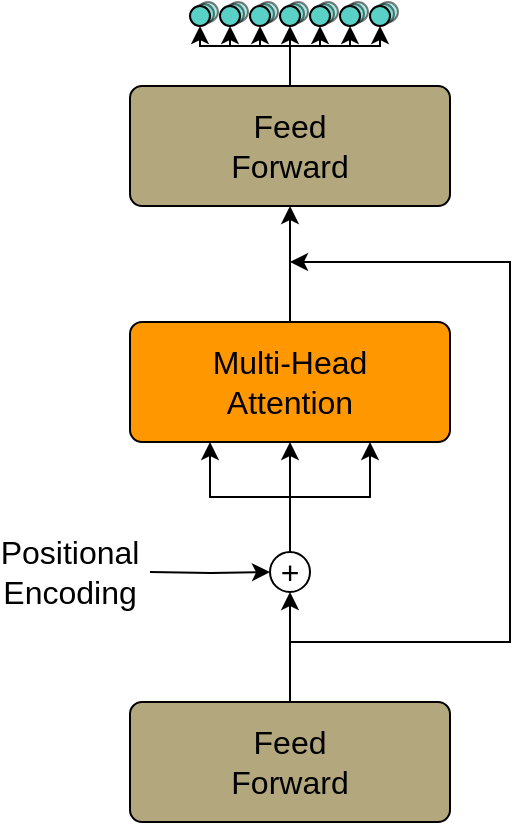 <mxfile version="20.3.0" type="device"><diagram id="klvkklnFAffOvaCgFGIa" name="Page-1"><mxGraphModel dx="673" dy="618" grid="1" gridSize="10" guides="1" tooltips="1" connect="1" arrows="1" fold="1" page="1" pageScale="1" pageWidth="827" pageHeight="1169" math="0" shadow="0"><root><mxCell id="0"/><mxCell id="1" parent="0"/><mxCell id="UeBbm9h1iTQVCnGXiGSM-22" value="" style="ellipse;whiteSpace=wrap;html=1;strokeColor=#000000;fontSize=16;fillColor=#59D1C6;fillOpacity=50;strokeOpacity=50;" parent="1" vertex="1"><mxGeometry x="349" y="150" width="10" height="10" as="geometry"/></mxCell><mxCell id="UeBbm9h1iTQVCnGXiGSM-23" value="" style="ellipse;whiteSpace=wrap;html=1;strokeColor=#000000;fontSize=16;fillColor=#59D1C6;fillOpacity=50;strokeOpacity=50;" parent="1" vertex="1"><mxGeometry x="364" y="150" width="10" height="10" as="geometry"/></mxCell><mxCell id="UeBbm9h1iTQVCnGXiGSM-24" value="" style="ellipse;whiteSpace=wrap;html=1;strokeColor=#000000;fontSize=16;fillColor=#59D1C6;fillOpacity=50;strokeOpacity=50;" parent="1" vertex="1"><mxGeometry x="334" y="150" width="10" height="10" as="geometry"/></mxCell><mxCell id="UeBbm9h1iTQVCnGXiGSM-25" value="" style="ellipse;whiteSpace=wrap;html=1;strokeColor=#000000;fontSize=16;fillColor=#59D1C6;fillOpacity=50;strokeOpacity=50;" parent="1" vertex="1"><mxGeometry x="319" y="150" width="10" height="10" as="geometry"/></mxCell><mxCell id="UeBbm9h1iTQVCnGXiGSM-26" value="" style="ellipse;whiteSpace=wrap;html=1;strokeColor=#000000;fontSize=16;fillColor=#59D1C6;fillOpacity=50;strokeOpacity=50;" parent="1" vertex="1"><mxGeometry x="304" y="150" width="10" height="10" as="geometry"/></mxCell><mxCell id="UeBbm9h1iTQVCnGXiGSM-27" value="" style="ellipse;whiteSpace=wrap;html=1;strokeColor=#000000;fontSize=16;fillColor=#59D1C6;fillOpacity=50;strokeOpacity=50;" parent="1" vertex="1"><mxGeometry x="379" y="150" width="10" height="10" as="geometry"/></mxCell><mxCell id="UeBbm9h1iTQVCnGXiGSM-28" value="" style="ellipse;whiteSpace=wrap;html=1;strokeColor=#000000;fontSize=16;fillColor=#59D1C6;fillOpacity=50;strokeOpacity=50;" parent="1" vertex="1"><mxGeometry x="394" y="150" width="10" height="10" as="geometry"/></mxCell><mxCell id="UeBbm9h1iTQVCnGXiGSM-1" value="" style="ellipse;whiteSpace=wrap;html=1;strokeColor=#000000;fontSize=16;fillColor=#59D1C6;fillOpacity=50;strokeOpacity=50;" parent="1" vertex="1"><mxGeometry x="347" y="151" width="10" height="10" as="geometry"/></mxCell><mxCell id="UeBbm9h1iTQVCnGXiGSM-2" value="" style="ellipse;whiteSpace=wrap;html=1;strokeColor=#000000;fontSize=16;fillColor=#59D1C6;fillOpacity=50;strokeOpacity=50;" parent="1" vertex="1"><mxGeometry x="362" y="151" width="10" height="10" as="geometry"/></mxCell><mxCell id="UeBbm9h1iTQVCnGXiGSM-3" value="" style="ellipse;whiteSpace=wrap;html=1;strokeColor=#000000;fontSize=16;fillColor=#59D1C6;fillOpacity=50;strokeOpacity=50;" parent="1" vertex="1"><mxGeometry x="332" y="151" width="10" height="10" as="geometry"/></mxCell><mxCell id="UeBbm9h1iTQVCnGXiGSM-4" value="" style="ellipse;whiteSpace=wrap;html=1;strokeColor=#000000;fontSize=16;fillColor=#59D1C6;fillOpacity=50;strokeOpacity=50;" parent="1" vertex="1"><mxGeometry x="317" y="151" width="10" height="10" as="geometry"/></mxCell><mxCell id="UeBbm9h1iTQVCnGXiGSM-5" value="" style="ellipse;whiteSpace=wrap;html=1;strokeColor=#000000;fontSize=16;fillColor=#59D1C6;fillOpacity=50;strokeOpacity=50;" parent="1" vertex="1"><mxGeometry x="302" y="151" width="10" height="10" as="geometry"/></mxCell><mxCell id="UeBbm9h1iTQVCnGXiGSM-6" value="" style="ellipse;whiteSpace=wrap;html=1;strokeColor=#000000;fontSize=16;fillColor=#59D1C6;fillOpacity=50;strokeOpacity=50;" parent="1" vertex="1"><mxGeometry x="377" y="151" width="10" height="10" as="geometry"/></mxCell><mxCell id="UeBbm9h1iTQVCnGXiGSM-7" value="" style="ellipse;whiteSpace=wrap;html=1;strokeColor=#000000;fontSize=16;fillColor=#59D1C6;fillOpacity=50;strokeOpacity=50;" parent="1" vertex="1"><mxGeometry x="392" y="151" width="10" height="10" as="geometry"/></mxCell><mxCell id="01JLeWcRWcGXAom871J8-11" style="edgeStyle=orthogonalEdgeStyle;rounded=0;orthogonalLoop=1;jettySize=auto;html=1;entryX=0.5;entryY=1;entryDx=0;entryDy=0;fontSize=16;" parent="1" source="01JLeWcRWcGXAom871J8-1" target="01JLeWcRWcGXAom871J8-10" edge="1"><mxGeometry relative="1" as="geometry"/></mxCell><mxCell id="01JLeWcRWcGXAom871J8-1" value="Multi-Head&lt;br style=&quot;font-size: 16px;&quot;&gt;Attention" style="rounded=1;whiteSpace=wrap;html=1;arcSize=10;strokeColor=#000000;fillColor=#FF9800;fontSize=16;" parent="1" vertex="1"><mxGeometry x="270" y="310" width="160" height="60" as="geometry"/></mxCell><mxCell id="01JLeWcRWcGXAom871J8-4" style="edgeStyle=orthogonalEdgeStyle;rounded=0;orthogonalLoop=1;jettySize=auto;html=1;entryX=0.5;entryY=1;entryDx=0;entryDy=0;fontSize=16;" parent="1" source="01JLeWcRWcGXAom871J8-2" target="01JLeWcRWcGXAom871J8-3" edge="1"><mxGeometry relative="1" as="geometry"/></mxCell><mxCell id="mgTwH9zDd76ZhO5hAdIv-1" style="edgeStyle=orthogonalEdgeStyle;rounded=0;orthogonalLoop=1;jettySize=auto;html=1;" edge="1" parent="1" source="01JLeWcRWcGXAom871J8-2"><mxGeometry relative="1" as="geometry"><mxPoint x="350" y="280" as="targetPoint"/><Array as="points"><mxPoint x="350" y="470"/><mxPoint x="460" y="470"/><mxPoint x="460" y="280"/></Array></mxGeometry></mxCell><mxCell id="01JLeWcRWcGXAom871J8-2" value="Feed&lt;br&gt;Forward" style="rounded=1;whiteSpace=wrap;html=1;arcSize=10;strokeColor=#000000;fillColor=#B3A77D;fontSize=16;" parent="1" vertex="1"><mxGeometry x="270" y="500" width="160" height="60" as="geometry"/></mxCell><mxCell id="01JLeWcRWcGXAom871J8-7" style="edgeStyle=orthogonalEdgeStyle;rounded=0;orthogonalLoop=1;jettySize=auto;html=1;entryX=0.5;entryY=1;entryDx=0;entryDy=0;fontSize=16;" parent="1" source="01JLeWcRWcGXAom871J8-3" target="01JLeWcRWcGXAom871J8-1" edge="1"><mxGeometry relative="1" as="geometry"/></mxCell><mxCell id="01JLeWcRWcGXAom871J8-8" style="edgeStyle=orthogonalEdgeStyle;rounded=0;orthogonalLoop=1;jettySize=auto;html=1;entryX=0.75;entryY=1;entryDx=0;entryDy=0;fontSize=16;" parent="1" source="01JLeWcRWcGXAom871J8-3" target="01JLeWcRWcGXAom871J8-1" edge="1"><mxGeometry relative="1" as="geometry"/></mxCell><mxCell id="01JLeWcRWcGXAom871J8-9" style="edgeStyle=orthogonalEdgeStyle;rounded=0;orthogonalLoop=1;jettySize=auto;html=1;entryX=0.25;entryY=1;entryDx=0;entryDy=0;fontSize=16;" parent="1" source="01JLeWcRWcGXAom871J8-3" target="01JLeWcRWcGXAom871J8-1" edge="1"><mxGeometry relative="1" as="geometry"/></mxCell><mxCell id="01JLeWcRWcGXAom871J8-3" value="+" style="ellipse;whiteSpace=wrap;html=1;strokeColor=#000000;fontSize=16;fillColor=none;" parent="1" vertex="1"><mxGeometry x="340" y="425" width="20" height="20" as="geometry"/></mxCell><mxCell id="01JLeWcRWcGXAom871J8-6" style="edgeStyle=orthogonalEdgeStyle;rounded=0;orthogonalLoop=1;jettySize=auto;html=1;entryX=0;entryY=0.5;entryDx=0;entryDy=0;fontSize=16;" parent="1" target="01JLeWcRWcGXAom871J8-3" edge="1"><mxGeometry relative="1" as="geometry"><mxPoint x="280" y="435" as="sourcePoint"/></mxGeometry></mxCell><mxCell id="01JLeWcRWcGXAom871J8-5" value="Positional&lt;br&gt;Encoding" style="text;html=1;strokeColor=none;fillColor=none;align=center;verticalAlign=middle;whiteSpace=wrap;rounded=0;fontSize=16;" parent="1" vertex="1"><mxGeometry x="210" y="420" width="60" height="30" as="geometry"/></mxCell><mxCell id="01JLeWcRWcGXAom871J8-21" style="edgeStyle=orthogonalEdgeStyle;rounded=0;orthogonalLoop=1;jettySize=auto;html=1;entryX=0.5;entryY=1;entryDx=0;entryDy=0;fontSize=16;" parent="1" source="01JLeWcRWcGXAom871J8-10" target="01JLeWcRWcGXAom871J8-13" edge="1"><mxGeometry relative="1" as="geometry"/></mxCell><mxCell id="01JLeWcRWcGXAom871J8-22" style="edgeStyle=orthogonalEdgeStyle;rounded=0;orthogonalLoop=1;jettySize=auto;html=1;entryX=0.5;entryY=1;entryDx=0;entryDy=0;fontSize=16;" parent="1" source="01JLeWcRWcGXAom871J8-10" target="01JLeWcRWcGXAom871J8-14" edge="1"><mxGeometry relative="1" as="geometry"/></mxCell><mxCell id="01JLeWcRWcGXAom871J8-23" style="edgeStyle=orthogonalEdgeStyle;rounded=0;orthogonalLoop=1;jettySize=auto;html=1;entryX=0.5;entryY=1;entryDx=0;entryDy=0;fontSize=16;" parent="1" source="01JLeWcRWcGXAom871J8-10" target="01JLeWcRWcGXAom871J8-19" edge="1"><mxGeometry relative="1" as="geometry"/></mxCell><mxCell id="01JLeWcRWcGXAom871J8-24" style="edgeStyle=orthogonalEdgeStyle;rounded=0;orthogonalLoop=1;jettySize=auto;html=1;entryX=0.5;entryY=1;entryDx=0;entryDy=0;fontSize=16;" parent="1" source="01JLeWcRWcGXAom871J8-10" target="01JLeWcRWcGXAom871J8-20" edge="1"><mxGeometry relative="1" as="geometry"/></mxCell><mxCell id="01JLeWcRWcGXAom871J8-25" style="edgeStyle=orthogonalEdgeStyle;rounded=0;orthogonalLoop=1;jettySize=auto;html=1;entryX=0.5;entryY=1;entryDx=0;entryDy=0;fontSize=16;" parent="1" source="01JLeWcRWcGXAom871J8-10" target="01JLeWcRWcGXAom871J8-15" edge="1"><mxGeometry relative="1" as="geometry"/></mxCell><mxCell id="01JLeWcRWcGXAom871J8-26" style="edgeStyle=orthogonalEdgeStyle;rounded=0;orthogonalLoop=1;jettySize=auto;html=1;entryX=0.5;entryY=1;entryDx=0;entryDy=0;fontSize=16;" parent="1" source="01JLeWcRWcGXAom871J8-10" target="01JLeWcRWcGXAom871J8-16" edge="1"><mxGeometry relative="1" as="geometry"/></mxCell><mxCell id="01JLeWcRWcGXAom871J8-27" style="edgeStyle=orthogonalEdgeStyle;rounded=0;orthogonalLoop=1;jettySize=auto;html=1;entryX=0.5;entryY=1;entryDx=0;entryDy=0;fontSize=16;" parent="1" source="01JLeWcRWcGXAom871J8-10" target="01JLeWcRWcGXAom871J8-18" edge="1"><mxGeometry relative="1" as="geometry"/></mxCell><mxCell id="01JLeWcRWcGXAom871J8-10" value="Feed&lt;br&gt;Forward" style="rounded=1;whiteSpace=wrap;html=1;arcSize=10;strokeColor=#000000;fillColor=#B3A77D;fontSize=16;" parent="1" vertex="1"><mxGeometry x="270" y="192" width="160" height="60" as="geometry"/></mxCell><mxCell id="01JLeWcRWcGXAom871J8-13" value="" style="ellipse;whiteSpace=wrap;html=1;strokeColor=#000000;fontSize=16;fillColor=#59D1C6;" parent="1" vertex="1"><mxGeometry x="345" y="152" width="10" height="10" as="geometry"/></mxCell><mxCell id="01JLeWcRWcGXAom871J8-14" value="" style="ellipse;whiteSpace=wrap;html=1;strokeColor=#000000;fontSize=16;fillColor=#59D1C6;" parent="1" vertex="1"><mxGeometry x="360" y="152" width="10" height="10" as="geometry"/></mxCell><mxCell id="01JLeWcRWcGXAom871J8-15" value="" style="ellipse;whiteSpace=wrap;html=1;strokeColor=#000000;fontSize=16;fillColor=#59D1C6;" parent="1" vertex="1"><mxGeometry x="330" y="152" width="10" height="10" as="geometry"/></mxCell><mxCell id="01JLeWcRWcGXAom871J8-16" value="" style="ellipse;whiteSpace=wrap;html=1;strokeColor=#000000;fontSize=16;fillColor=#59D1C6;" parent="1" vertex="1"><mxGeometry x="315" y="152" width="10" height="10" as="geometry"/></mxCell><mxCell id="01JLeWcRWcGXAom871J8-18" value="" style="ellipse;whiteSpace=wrap;html=1;strokeColor=#000000;fontSize=16;fillColor=#59D1C6;" parent="1" vertex="1"><mxGeometry x="300" y="152" width="10" height="10" as="geometry"/></mxCell><mxCell id="01JLeWcRWcGXAom871J8-19" value="" style="ellipse;whiteSpace=wrap;html=1;strokeColor=#000000;fontSize=16;fillColor=#59D1C6;" parent="1" vertex="1"><mxGeometry x="375" y="152" width="10" height="10" as="geometry"/></mxCell><mxCell id="01JLeWcRWcGXAom871J8-20" value="" style="ellipse;whiteSpace=wrap;html=1;strokeColor=#000000;fontSize=16;fillColor=#59D1C6;" parent="1" vertex="1"><mxGeometry x="390" y="152" width="10" height="10" as="geometry"/></mxCell></root></mxGraphModel></diagram></mxfile>